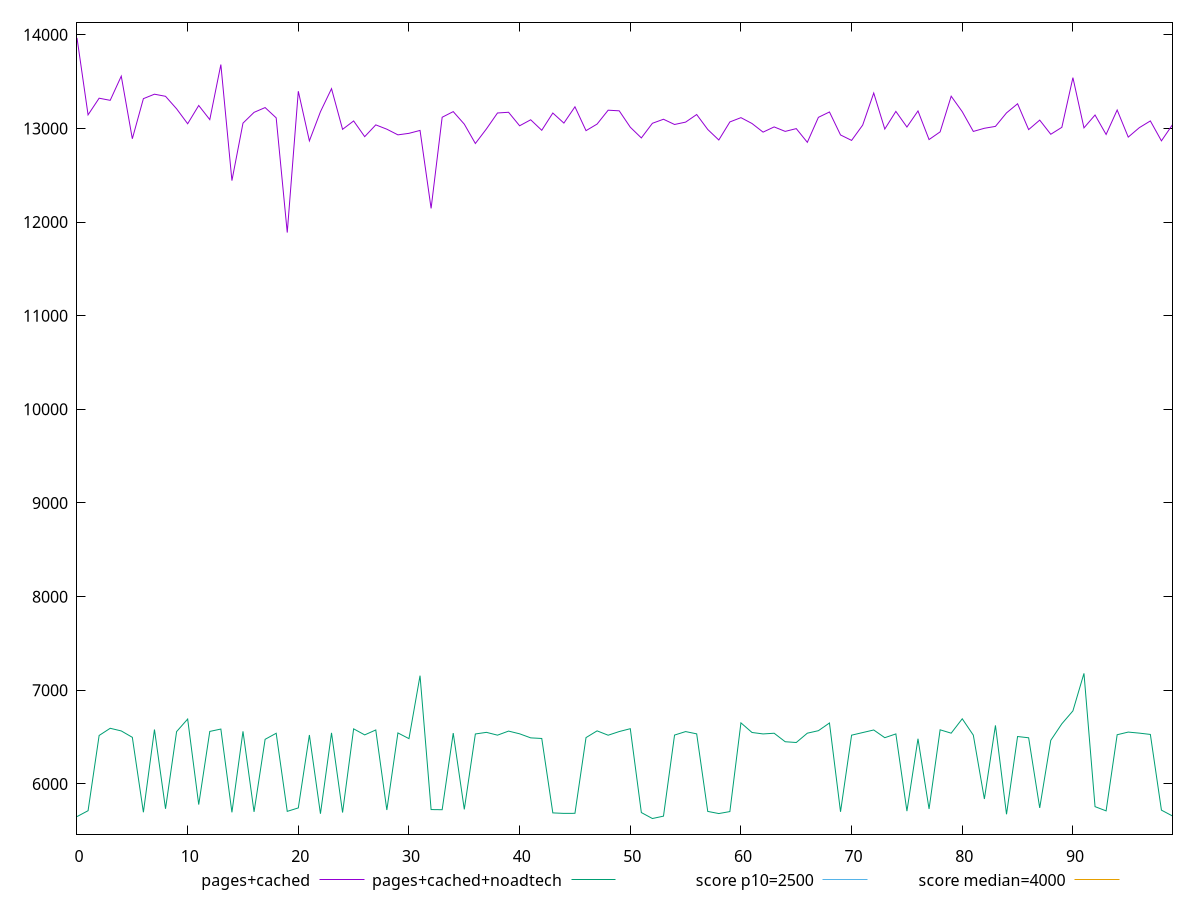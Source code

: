 reset

$pagesCached <<EOF
0 13966.789000000002
1 13145.100000000002
2 13322.929
3 13300.074999999997
4 13558.457999999995
5 12889.949999999997
6 13318.05
7 13365.599999999999
8 13343.100000000002
9 13209.59
10 13050.100000000006
11 13245.168999999998
12 13094.275000000005
13 13682.232000000004
14 12442.770500000002
15 13056.545
16 13171.777999999998
17 13222.819999999998
18 13112.975000000002
19 11888.254499999995
20 13397.274999999998
21 12867.099999999999
22 13178.225000000002
23 13424.856000000003
24 12990.400000000001
25 13080.049999999996
26 12912.224999999995
27 13038.074999999999
28 12991.95
29 12931.424999999992
30 12947.7
31 12978.825000000004
32 12146.122
33 13119.425
34 13179.690000000002
35 13045.875
36 12839.275
37 12994.900000000005
38 13165.045999999995
39 13172.640000000009
40 13028.375
41 13092.45
42 12980.225000000006
43 13164.61
44 13057.149999999998
45 13231.075000000004
46 12976.3
47 13046.549999999992
48 13194.818000000003
49 13188.175
50 13013.149999999998
51 12898.559999999998
52 13055.070500000002
53 13098.174999999996
54 13042.311000000002
55 13067.450000000004
56 13148.577999999998
57 12988.9
58 12876.524999999998
59 13069.498000000003
60 13115.2
61 13052.680000000006
62 12960.599999999995
63 13016.170999999998
64 12968.449999999997
65 12998.103000000003
66 12851.75
67 13118.428999999998
68 13175.950000000004
69 12930.425000000001
70 12872.224999999999
71 13035.199999999999
72 13378.150000000003
73 12993.550000000003
74 13182.000000000004
75 13014.924999999996
76 13186.700000000004
77 12881.282
78 12963.275000000009
79 13344.136000000002
80 13178.734000000002
81 12968.024999999998
82 13001.699999999997
83 13021.875
84 13166.125000000005
85 13263.524999999996
86 12987.631999999994
87 13088.900000000001
88 12937.622
89 13011.787999999997
90 13542.314
91 13006.079000000005
92 13143.347999999994
93 12935.710000000001
94 13196.824999999997
95 12907.375
96 13008.075
97 13080.09
98 12867.475000000002
99 13040.041999999998
EOF

$pagesCachedNoadtech <<EOF
0 5650.989000000001
1 5713.870499999999
2 6517.226000000002
3 6593.947000000002
4 6565.745699999998
5 6497.472
6 5697.122999999999
7 6580.771999999999
8 5734.379999999999
9 6558.484999999999
10 6692.58
11 5779.127999999999
12 6560.542
13 6585.854999999999
14 5696.202300000001
15 6561.171000000001
16 5701.2645
17 6476.239000000001
18 6540.787999999997
19 5706.825000000002
20 5743.669500000001
21 6522.580999999999
22 5681.4974999999995
23 6544.749
24 5694.2355
25 6588.031000000002
26 6523.396999999999
27 6576.006900000001
28 5721.213
29 6544.3240000000005
30 6483.447000000001
31 7156.187999999999
32 5725.981500000002
33 5724.414
34 6542.726000000001
35 5728.010999999999
36 6533.274
37 6550.579999999998
38 6520.643000000001
39 6564.0406
40 6535.024999999999
41 6491.743000000001
42 6485.198000000002
43 5690.5064999999995
44 5685.143999999998
45 5685.886499999999
46 6494.565
47 6566.475000000001
48 6519.98
49 6559.097
50 6589.5779999999995
51 5694.053999999998
52 5630.380500000001
53 5655.823499999999
54 6521.544000000002
55 6558.825000000001
56 6534.548999999999
57 5706.330000000001
58 5683.444499999998
59 5704.482000000001
60 6651.917
61 6549.279499999999
62 6533.767000000002
63 6541.145000000002
64 6450.2970000000005
65 6442.187999999998
66 6541.705999999999
67 6568.3279999999995
68 6650.5740000000005
69 5702.138999999999
70 6520.49
71 6548.284999999999
72 6575.8624
73 6493.562000000001
74 6533.732999999998
75 5709.465
76 6482.426999999998
77 5732.301000000001
78 6577.695000000001
79 6541.858999999999
80 6695.414999999999
81 6520.6939999999995
82 5839.0064999999995
83 6625.045099999998
84 5675.595449999999
85 6506.1759999999995
86 6492.508
87 5743.521000000001
88 6465.273999999998
89 6641.836000000001
90 6779.849999999998
91 7180.423000000002
92 5757.166499999999
93 5712.0555
94 6525.147999999999
95 6553.469999999998
96 6542.367300000001
97 6528.326999999998
98 5719.9095
99 5657.423999999999
EOF

set key outside below
set xrange [0:99]
set yrange [5463.652330000001:14133.517170000003]
set trange [5463.652330000001:14133.517170000003]
set terminal svg size 640, 520 enhanced background rgb 'white'
set output "report_00011_2021-02-09T10:53:21.242Z/largest-contentful-paint/comparison/line/1_vs_2.svg"

plot $pagesCached title "pages+cached" with line, \
     $pagesCachedNoadtech title "pages+cached+noadtech" with line, \
     2500 title "score p10=2500", \
     4000 title "score median=4000"

reset
